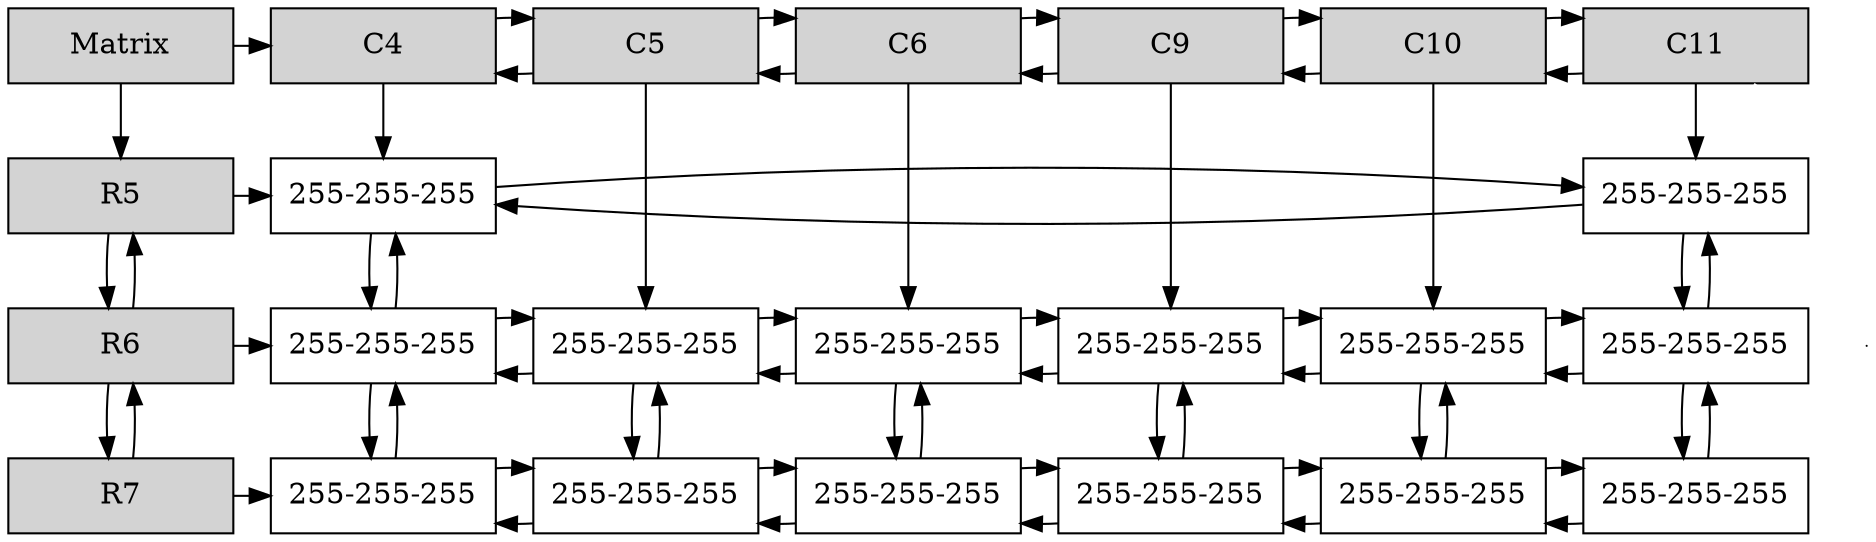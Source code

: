 digraph Sparce_Matrix {
node [shape=box]
Mt[ label = "Matrix", width = 1.5, style = filled, group = 1 ];
e0[ shape = point, width = 0 ];
U5[label = "R5"    width = 1.5 style = filled, group = 1 ];
Mt->U5;
N4_L5 [label = "255-255-255" width = 1.5, group =6];
U5 -> N4_L5;
A4 -> N4_L5;
N11_L5 [label = "255-255-255" width = 1.5, group =13];
N11_L5 -> N4_L5;
N4_L5 -> N11_L5;
A11 -> N11_L5;
{ rank = same; U5;N4_L5;N11_L5;}
U6[label = "R6"    width = 1.5 style = filled, group = 1 ];
U6 -> U5;
U5 -> U6;
N4_L6 [label = "255-255-255" width = 1.5, group =6];
U6 -> N4_L6;
N4_L6 -> N4_L5;
N4_L5 -> N4_L6;
N5_L6 [label = "255-255-255" width = 1.5, group =7];
N5_L6 -> N4_L6;
N4_L6 -> N5_L6;
A5 -> N5_L6;
N6_L6 [label = "255-255-255" width = 1.5, group =8];
N6_L6 -> N5_L6;
N5_L6 -> N6_L6;
A6 -> N6_L6;
N9_L6 [label = "255-255-255" width = 1.5, group =11];
N9_L6 -> N6_L6;
N6_L6 -> N9_L6;
A9 -> N9_L6;
N10_L6 [label = "255-255-255" width = 1.5, group =12];
N10_L6 -> N9_L6;
N9_L6 -> N10_L6;
A10 -> N10_L6;
N11_L6 [label = "255-255-255" width = 1.5, group =13];
N11_L6 -> N10_L6;
N10_L6 -> N11_L6;
N11_L6 -> N11_L5;
N11_L5 -> N11_L6;
{ rank = same; U6;N4_L6;N5_L6;N6_L6;N9_L6;N10_L6;N11_L6;}
U7[label = "R7"    width = 1.5 style = filled, group = 1 ];
U7 -> U6;
U6 -> U7;
{ rank = same; U6; e0}
N4_L7 [label = "255-255-255" width = 1.5, group =6];
U7 -> N4_L7;
N4_L7 -> N4_L6;
N4_L6 -> N4_L7;
N5_L7 [label = "255-255-255" width = 1.5, group =7];
N5_L7 -> N4_L7;
N4_L7 -> N5_L7;
N5_L7 -> N5_L6;
N5_L6 -> N5_L7;
N6_L7 [label = "255-255-255" width = 1.5, group =8];
N6_L7 -> N5_L7;
N5_L7 -> N6_L7;
N6_L7 -> N6_L6;
N6_L6 -> N6_L7;
N9_L7 [label = "255-255-255" width = 1.5, group =11];
N9_L7 -> N6_L7;
N6_L7 -> N9_L7;
N9_L7 -> N9_L6;
N9_L6 -> N9_L7;
N10_L7 [label = "255-255-255" width = 1.5, group =12];
N10_L7 -> N9_L7;
N9_L7 -> N10_L7;
N10_L7 -> N10_L6;
N10_L6 -> N10_L7;
N11_L7 [label = "255-255-255" width = 1.5, group =13];
N11_L7 -> N10_L7;
N10_L7 -> N11_L7;
N11_L7 -> N11_L6;
N11_L6 -> N11_L7;
{ rank = same; U7;N4_L7;N5_L7;N6_L7;N9_L7;N10_L7;N11_L7;}
A4[label ="C4" width = 1.5 style = filled, group =2];
Mt->A4;
A5[label ="C5" width = 1.5 style = filled, group =3];
A5->A4;
A4->A5;
A6[label ="C6" width = 1.5 style = filled, group =4];
A6->A5;
A5->A6;
A9[label ="C9" width = 1.5 style = filled, group =5];
A9->A6;
A6->A9;
A10[label ="C10" width = 1.5 style = filled, group =6];
A10->A9;
A9->A10;
A11[label ="C11" width = 1.5 style = filled, group =7];
A11->A10;
A10->A11;
{ rank = same; Mt; A4; A5; A6; A9; A10; A11; }
A11-> e0[ dir = none, color = "white" ];
}
